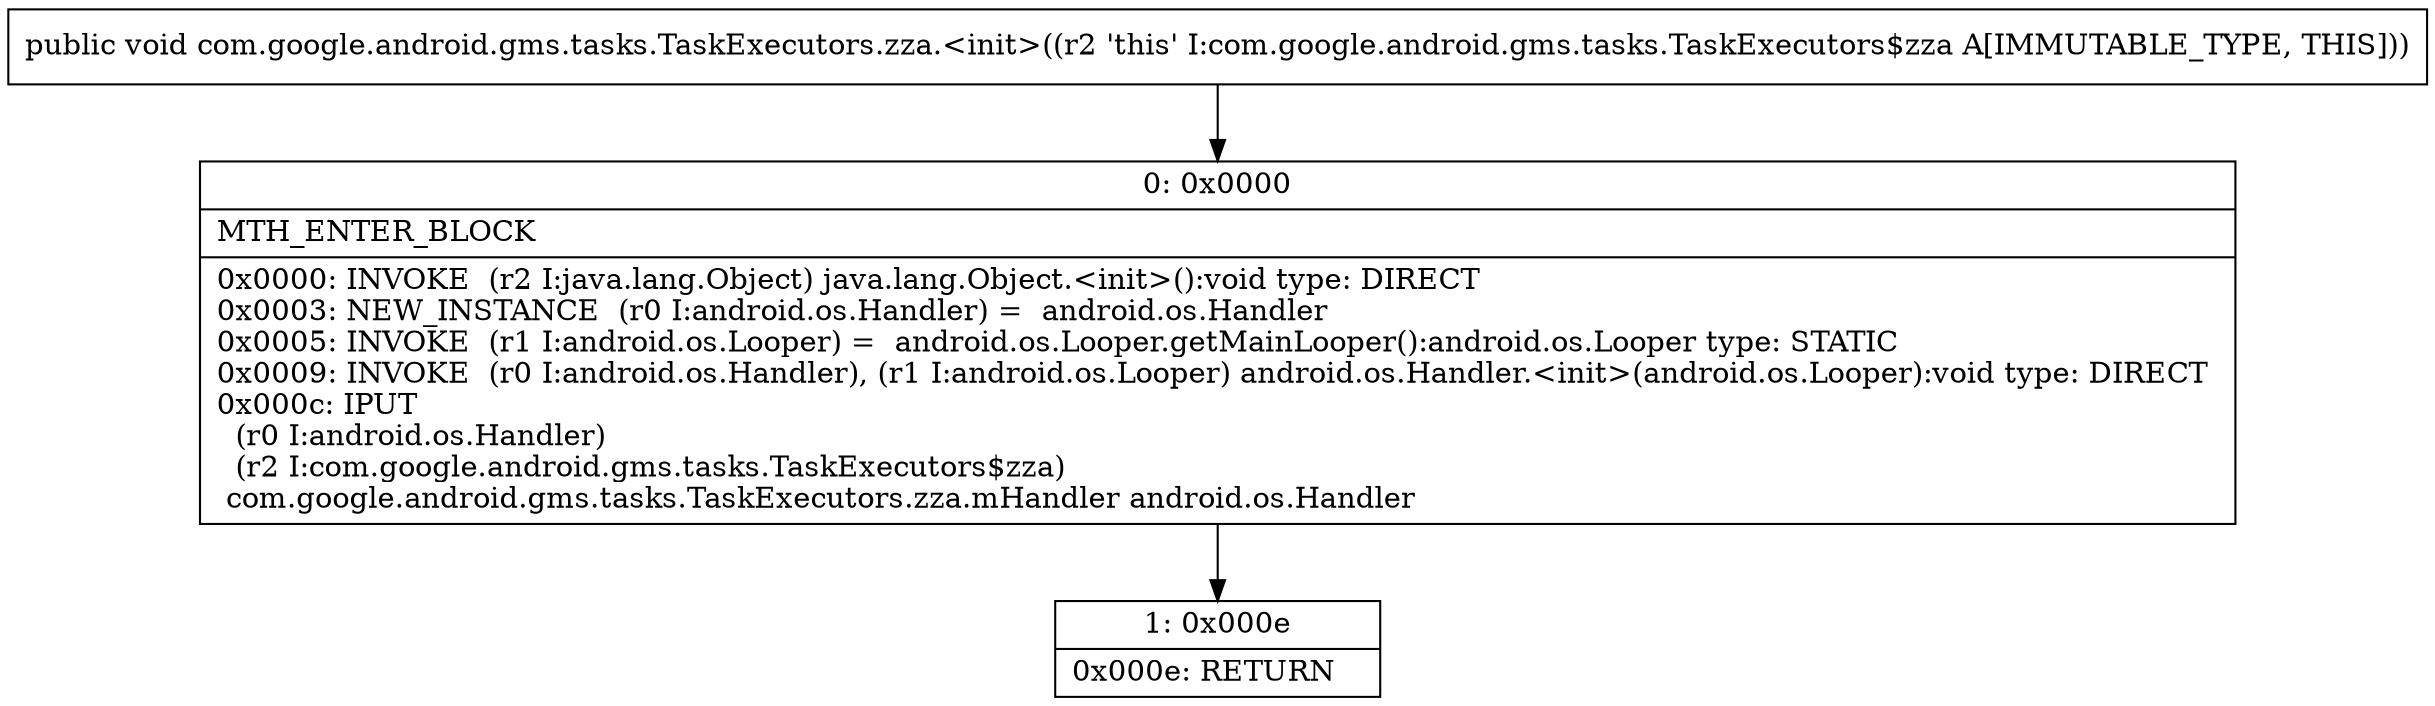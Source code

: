 digraph "CFG forcom.google.android.gms.tasks.TaskExecutors.zza.\<init\>()V" {
Node_0 [shape=record,label="{0\:\ 0x0000|MTH_ENTER_BLOCK\l|0x0000: INVOKE  (r2 I:java.lang.Object) java.lang.Object.\<init\>():void type: DIRECT \l0x0003: NEW_INSTANCE  (r0 I:android.os.Handler) =  android.os.Handler \l0x0005: INVOKE  (r1 I:android.os.Looper) =  android.os.Looper.getMainLooper():android.os.Looper type: STATIC \l0x0009: INVOKE  (r0 I:android.os.Handler), (r1 I:android.os.Looper) android.os.Handler.\<init\>(android.os.Looper):void type: DIRECT \l0x000c: IPUT  \l  (r0 I:android.os.Handler)\l  (r2 I:com.google.android.gms.tasks.TaskExecutors$zza)\l com.google.android.gms.tasks.TaskExecutors.zza.mHandler android.os.Handler \l}"];
Node_1 [shape=record,label="{1\:\ 0x000e|0x000e: RETURN   \l}"];
MethodNode[shape=record,label="{public void com.google.android.gms.tasks.TaskExecutors.zza.\<init\>((r2 'this' I:com.google.android.gms.tasks.TaskExecutors$zza A[IMMUTABLE_TYPE, THIS])) }"];
MethodNode -> Node_0;
Node_0 -> Node_1;
}

